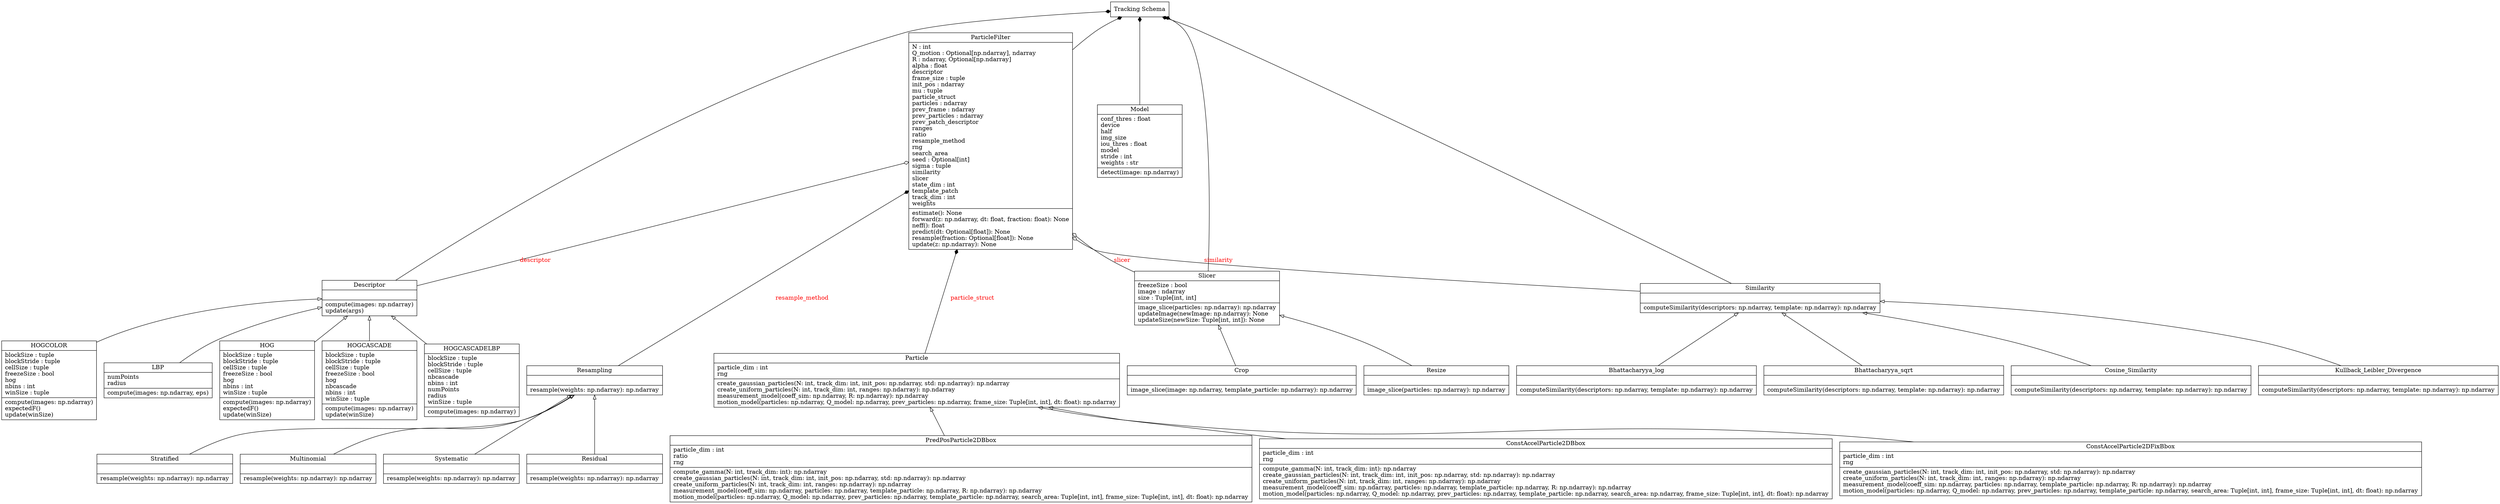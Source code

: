 digraph "classes" {
rankdir=BT
charset="utf-8"
"PP2_Particle_Filter.tracking" [color="black", fontcolor="black", label="{Tracking Schema}", shape="record", style="solid"];
"PP2_Particle_Filter.particle_filter.ParticleFilter.ParticleFilter" [color="black", fontcolor="black", label="{ParticleFilter|N : int\lQ_motion : Optional[np.ndarray], ndarray\lR : ndarray, Optional[np.ndarray]\lalpha : float\ldescriptor\lframe_size : tuple\linit_pos : ndarray\lmu : tuple\lparticle_struct\lparticles : ndarray\lprev_frame : ndarray\lprev_particles : ndarray\lprev_patch_descriptor\lranges\lratio\lresample_method\lrng\lsearch_area\lseed : Optional[int]\lsigma : tuple\lsimilarity\lslicer\lstate_dim : int\ltemplate_patch\ltrack_dim : int\lweights\l|estimate(): None\lforward(z: np.ndarray, dt: float, fraction: float): None\lneff(): float\lpredict(dt: Optional[float]): None\lresample(fraction: Optional[float]): None\lupdate(z: np.ndarray): None\l}", shape="record", style="solid"];
"PP2_Particle_Filter.particle_filter.ParticleTemplate.Particle" [color="black", fontcolor="black", label="{Particle|particle_dim : int\lrng\l|create_gaussian_particles(N: int, track_dim: int, init_pos: np.ndarray, std: np.ndarray): np.ndarray\lcreate_uniform_particles(N: int, track_dim: int, ranges: np.ndarray): np.ndarray\lmeasurement_model(coeff_sim: np.ndarray, R: np.ndarray): np.ndarray\lmotion_model(particles: np.ndarray, Q_model: np.ndarray, prev_particles: np.ndarray, frame_size: Tuple[int, int], dt: float): np.ndarray\l}", shape="record", style="solid"];
"PP2_Particle_Filter.particle_filter.Particle.PredPosParticle2DBbox" [color="black", fontcolor="black", label="{PredPosParticle2DBbox|particle_dim : int\lratio\lrng\l|compute_gamma(N: int, track_dim: int): np.ndarray\lcreate_gaussian_particles(N: int, track_dim: int, init_pos: np.ndarray, std: np.ndarray): np.ndarray\lcreate_uniform_particles(N: int, track_dim: int, ranges: np.ndarray): np.ndarray\lmeasurement_model(coeff_sim: np.ndarray, particles: np.ndarray, template_particle: np.ndarray, R: np.ndarray): np.ndarray\lmotion_model(particles: np.ndarray, Q_model: np.ndarray, prev_particles: np.ndarray, template_particle: np.ndarray, search_area: Tuple[int, int], frame_size: Tuple[int, int], dt: float): np.ndarray\l}", shape="record", style="solid"];
"PP2_Particle_Filter.particle_filter.Particle.ConstAccelParticle2DBbox" [color="black", fontcolor="black", label="{ConstAccelParticle2DBbox|particle_dim : int\lrng\l|compute_gamma(N: int, track_dim: int): np.ndarray\lcreate_gaussian_particles(N: int, track_dim: int, init_pos: np.ndarray, std: np.ndarray): np.ndarray\lcreate_uniform_particles(N: int, track_dim: int, ranges: np.ndarray): np.ndarray\lmeasurement_model(coeff_sim: np.ndarray, particles: np.ndarray, template_particle: np.ndarray, R: np.ndarray): np.ndarray\lmotion_model(particles: np.ndarray, Q_model: np.ndarray, prev_particles: np.ndarray, template_particle: np.ndarray, search_area: np.ndarray, frame_size: Tuple[int, int], dt: float): np.ndarray\l}", shape="record", style="solid"];
"PP2_Particle_Filter.particle_filter.Particle.ConstAccelParticle2DFixBbox" [color="black", fontcolor="black", label="{ConstAccelParticle2DFixBbox|particle_dim : int\lrng\l|create_gaussian_particles(N: int, track_dim: int, init_pos: np.ndarray, std: np.ndarray): np.ndarray\lcreate_uniform_particles(N: int, track_dim: int, ranges: np.ndarray): np.ndarray\lmeasurement_model(coeff_sim: np.ndarray, particles: np.ndarray, template_particle: np.ndarray, R: np.ndarray): np.ndarray\lmotion_model(particles: np.ndarray, Q_model: np.ndarray, prev_particles: np.ndarray, template_particle: np.ndarray, search_area: Tuple[int, int], frame_size: Tuple[int, int], dt: float): np.ndarray\l}", shape="record", style="solid"];
"PP2_Particle_Filter.utils.Descriptors.Descriptor" [color="black", fontcolor="black", label="{Descriptor|\l|compute(images: np.ndarray)\lupdate(args)\l}", shape="record", style="solid"];
"PP2_Particle_Filter.utils.Descriptors.HOG" [color="black", fontcolor="black", label="{HOG|blockSize : tuple\lblockStride : tuple\lcellSize : tuple\lfreezeSize : bool\lhog\lnbins : int\lwinSize : tuple\l|compute(images: np.ndarray)\lexpectedF()\lupdate(winSize)\l}", shape="record", style="solid"];
"PP2_Particle_Filter.utils.Descriptors.HOGCASCADE" [color="black", fontcolor="black", label="{HOGCASCADE|blockSize : tuple\lblockStride : tuple\lcellSize : tuple\lfreezeSize : bool\lhog\lnbcascade\lnbins : int\lwinSize : tuple\l|compute(images: np.ndarray)\lupdate(winSize)\l}", shape="record", style="solid"];
"PP2_Particle_Filter.utils.Descriptors.HOGCASCADELBP" [color="black", fontcolor="black", label="{HOGCASCADELBP|blockSize : tuple\lblockStride : tuple\lcellSize : tuple\lnbcascade\lnbins : int\lnumPoints\lradius\lwinSize : tuple\l|compute(images: np.ndarray)\l}", shape="record", style="solid"];
"PP2_Particle_Filter.utils.Descriptors.HOGCOLOR" [color="black", fontcolor="black", label="{HOGCOLOR|blockSize : tuple\lblockStride : tuple\lcellSize : tuple\lfreezeSize : bool\lhog\lnbins : int\lwinSize : tuple\l|compute(images: np.ndarray)\lexpectedF()\lupdate(winSize)\l}", shape="record", style="solid"];
"PP2_Particle_Filter.utils.Descriptors.LBP" [color="black", fontcolor="black", label="{LBP|numPoints\lradius\l|compute(images: np.ndarray, eps)\l}", shape="record", style="solid"];
"PP2_Particle_Filter.detect_init.Model" [color="black", fontcolor="black", label="{Model|conf_thres : float\ldevice\lhalf\limg_size\liou_thres : float\lmodel\lstride : int\lweights : str\l|detect(image: np.ndarray)\l}", shape="record", style="solid"];
"PP2_Particle_Filter.utils.Slicer.Slicer" [color="black", fontcolor="black", label="{Slicer|freezeSize : bool\limage : ndarray\lsize : Tuple[int, int]\l|image_slice(particles: np.ndarray): np.ndarray\lupdateImage(newImage: np.ndarray): None\lupdateSize(newSize: Tuple[int, int]): None\l}", shape="record", style="solid"];
"PP2_Particle_Filter.utils.Slicer.Crop" [color="black", fontcolor="black", label="{Crop|\l|image_slice(image: np.ndarray, template_particle: np.ndarray): np.ndarray\l}", shape="record", style="solid"];
"PP2_Particle_Filter.utils.Slicer.Resize" [color="black", fontcolor="black", label="{Resize|\l|image_slice(particles: np.ndarray): np.ndarray\l}", shape="record", style="solid"];
"PP2_Particle_Filter.utils.Similarity.Bhattacharyya_log" [color="black", fontcolor="black", label="{Bhattacharyya_log|\l|computeSimilarity(descriptors: np.ndarray, template: np.ndarray): np.ndarray\l}", shape="record", style="solid"];
"PP2_Particle_Filter.utils.Similarity.Bhattacharyya_sqrt" [color="black", fontcolor="black", label="{Bhattacharyya_sqrt|\l|computeSimilarity(descriptors: np.ndarray, template: np.ndarray): np.ndarray\l}", shape="record", style="solid"];
"PP2_Particle_Filter.utils.Similarity.Cosine_Similarity" [color="black", fontcolor="black", label="{Cosine_Similarity|\l|computeSimilarity(descriptors: np.ndarray, template: np.ndarray): np.ndarray\l}", shape="record", style="solid"];
"PP2_Particle_Filter.utils.Similarity.Kullback_Leibler_Divergence" [color="black", fontcolor="black", label="{Kullback_Leibler_Divergence|\l|computeSimilarity(descriptors: np.ndarray, template: np.ndarray): np.ndarray\l}", shape="record", style="solid"];
"PP2_Particle_Filter.particle_filter.ResampleMethods.Resampling" [color="black", fontcolor="black", label="{Resampling|\l|resample(weights: np.ndarray): np.ndarray\l}", shape="record", style="solid"];
"PP2_Particle_Filter.particle_filter.ResampleMethods.Systematic" [color="black", fontcolor="black", label="{Systematic|\l|resample(weights: np.ndarray): np.ndarray\l}", shape="record", style="solid"];
"PP2_Particle_Filter.particle_filter.ResampleMethods.Residual" [color="black", fontcolor="black", label="{Residual|\l|resample(weights: np.ndarray): np.ndarray\l}", shape="record", style="solid"];
"PP2_Particle_Filter.particle_filter.ResampleMethods.Stratified" [color="black", fontcolor="black", label="{Stratified|\l|resample(weights: np.ndarray): np.ndarray\l}", shape="record", style="solid"];
"PP2_Particle_Filter.particle_filter.ResampleMethods.Multinomial" [color="black", fontcolor="black", label="{Multinomial|\l|resample(weights: np.ndarray): np.ndarray\l}", shape="record", style="solid"];
"PP2_Particle_Filter.utils.Similarity.Similarity" [color="black", fontcolor="black", label="{Similarity|\l|computeSimilarity(descriptors: np.ndarray, template: np.ndarray): np.ndarray\l}", shape="record", style="solid"];
"PP2_Particle_Filter.particle_filter.ParticleFilter.ParticleFilter" -> "PP2_Particle_Filter.tracking" [arrowhead="diamond", arrowtail="none"];
"PP2_Particle_Filter.detect_init.Model" -> "PP2_Particle_Filter.tracking" [arrowhead="diamond", arrowtail="none"];
"PP2_Particle_Filter.utils.Descriptors.Descriptor" -> "PP2_Particle_Filter.tracking" [arrowhead="diamond", arrowtail="none"];
"PP2_Particle_Filter.utils.Slicer.Slicer" -> "PP2_Particle_Filter.tracking" [arrowhead="diamond", arrowtail="none"];
"PP2_Particle_Filter.utils.Similarity.Similarity" -> "PP2_Particle_Filter.tracking" [arrowhead="diamond", arrowtail="none"];
"PP2_Particle_Filter.particle_filter.ResampleMethods.Resampling" -> "PP2_Particle_Filter.particle_filter.ParticleFilter.ParticleFilter" [arrowhead="diamond", arrowtail="none", fontcolor="red", label="resample_method", style="solid"];
"PP2_Particle_Filter.particle_filter.ParticleTemplate.Particle" -> "PP2_Particle_Filter.particle_filter.ParticleFilter.ParticleFilter" [arrowhead="diamond", arrowtail="none", fontcolor="red", label="particle_struct", style="solid"];
"PP2_Particle_Filter.utils.Descriptors.Descriptor" -> "PP2_Particle_Filter.particle_filter.ParticleFilter.ParticleFilter" [arrowhead="odiamond", arrowtail="none", fontcolor="red", label="descriptor", style="solid"];
"PP2_Particle_Filter.utils.Slicer.Slicer" -> "PP2_Particle_Filter.particle_filter.ParticleFilter.ParticleFilter" [arrowhead="odiamond", arrowtail="none", fontcolor="red", label="slicer", style="solid"];
"PP2_Particle_Filter.utils.Similarity.Similarity" -> "PP2_Particle_Filter.particle_filter.ParticleFilter.ParticleFilter" [arrowhead="odiamond", arrowtail="none", fontcolor="red", label="similarity", style="solid"];
"PP2_Particle_Filter.particle_filter.Particle.ConstAccelParticle2DBbox" -> "PP2_Particle_Filter.particle_filter.ParticleTemplate.Particle" [arrowhead="empty", arrowtail="none"];
"PP2_Particle_Filter.particle_filter.Particle.ConstAccelParticle2DFixBbox" -> "PP2_Particle_Filter.particle_filter.ParticleTemplate.Particle" [arrowhead="empty", arrowtail="none"];
"PP2_Particle_Filter.particle_filter.Particle.PredPosParticle2DBbox" -> "PP2_Particle_Filter.particle_filter.ParticleTemplate.Particle" [arrowhead="empty", arrowtail="none"];
"PP2_Particle_Filter.utils.Descriptors.HOG" -> "PP2_Particle_Filter.utils.Descriptors.Descriptor" [arrowhead="empty", arrowtail="none"];
"PP2_Particle_Filter.utils.Descriptors.HOGCASCADE" -> "PP2_Particle_Filter.utils.Descriptors.Descriptor" [arrowhead="empty", arrowtail="none"];
"PP2_Particle_Filter.utils.Descriptors.HOGCASCADELBP" -> "PP2_Particle_Filter.utils.Descriptors.Descriptor" [arrowhead="empty", arrowtail="none"];
"PP2_Particle_Filter.utils.Descriptors.HOGCOLOR" -> "PP2_Particle_Filter.utils.Descriptors.Descriptor" [arrowhead="empty", arrowtail="none"];
"PP2_Particle_Filter.utils.Descriptors.LBP" -> "PP2_Particle_Filter.utils.Descriptors.Descriptor" [arrowhead="empty", arrowtail="none"];
"PP2_Particle_Filter.utils.Slicer.Crop" -> "PP2_Particle_Filter.utils.Slicer.Slicer" [arrowhead="empty", arrowtail="none"];
"PP2_Particle_Filter.utils.Slicer.Resize" -> "PP2_Particle_Filter.utils.Slicer.Slicer" [arrowhead="empty", arrowtail="none"];
"PP2_Particle_Filter.particle_filter.ResampleMethods.Multinomial" -> "PP2_Particle_Filter.particle_filter.ResampleMethods.Resampling" [arrowhead="empty", arrowtail="none"];
"PP2_Particle_Filter.particle_filter.ResampleMethods.Residual" -> "PP2_Particle_Filter.particle_filter.ResampleMethods.Resampling" [arrowhead="empty", arrowtail="none"];
"PP2_Particle_Filter.particle_filter.ResampleMethods.Stratified" -> "PP2_Particle_Filter.particle_filter.ResampleMethods.Resampling" [arrowhead="empty", arrowtail="none"];
"PP2_Particle_Filter.particle_filter.ResampleMethods.Systematic" -> "PP2_Particle_Filter.particle_filter.ResampleMethods.Resampling" [arrowhead="empty", arrowtail="none"];
"PP2_Particle_Filter.utils.Similarity.Bhattacharyya_log" -> "PP2_Particle_Filter.utils.Similarity.Similarity" [arrowhead="empty", arrowtail="none"];
"PP2_Particle_Filter.utils.Similarity.Bhattacharyya_sqrt" -> "PP2_Particle_Filter.utils.Similarity.Similarity" [arrowhead="empty", arrowtail="none"];
"PP2_Particle_Filter.utils.Similarity.Cosine_Similarity" -> "PP2_Particle_Filter.utils.Similarity.Similarity" [arrowhead="empty", arrowtail="none"];
"PP2_Particle_Filter.utils.Similarity.Kullback_Leibler_Divergence" -> "PP2_Particle_Filter.utils.Similarity.Similarity" [arrowhead="empty", arrowtail="none"];

{
    rank = same;
    "PP2_Particle_Filter.utils.Descriptors.HOG";
    "PP2_Particle_Filter.utils.Descriptors.HOGCASCADE";
    "PP2_Particle_Filter.utils.Descriptors.HOGCASCADELBP";
    "PP2_Particle_Filter.utils.Descriptors.HOGCOLOR";
    "PP2_Particle_Filter.utils.Descriptors.LBP";
    "PP2_Particle_Filter.particle_filter.ParticleTemplate.Particle";
    "PP2_Particle_Filter.utils.Slicer.Crop";
    "PP2_Particle_Filter.utils.Slicer.Resize";
    "PP2_Particle_Filter.utils.Similarity.Bhattacharyya_log";
    "PP2_Particle_Filter.utils.Similarity.Bhattacharyya_sqrt";
    "PP2_Particle_Filter.utils.Similarity.Cosine_Similarity";
    "PP2_Particle_Filter.utils.Similarity.Kullback_Leibler_Divergence";
}
{
    rank = same;
    "PP2_Particle_Filter.particle_filter.Particle.ConstAccelParticle2DBbox";
    "PP2_Particle_Filter.particle_filter.Particle.ConstAccelParticle2DFixBbox";
    "PP2_Particle_Filter.particle_filter.Particle.PredPosParticle2DBbox";
    "PP2_Particle_Filter.particle_filter.ResampleMethods.Multinomial";
    "PP2_Particle_Filter.particle_filter.ResampleMethods.Residual";
    "PP2_Particle_Filter.particle_filter.ResampleMethods.Stratified";
    "PP2_Particle_Filter.particle_filter.ResampleMethods.Systematic";
}
}
